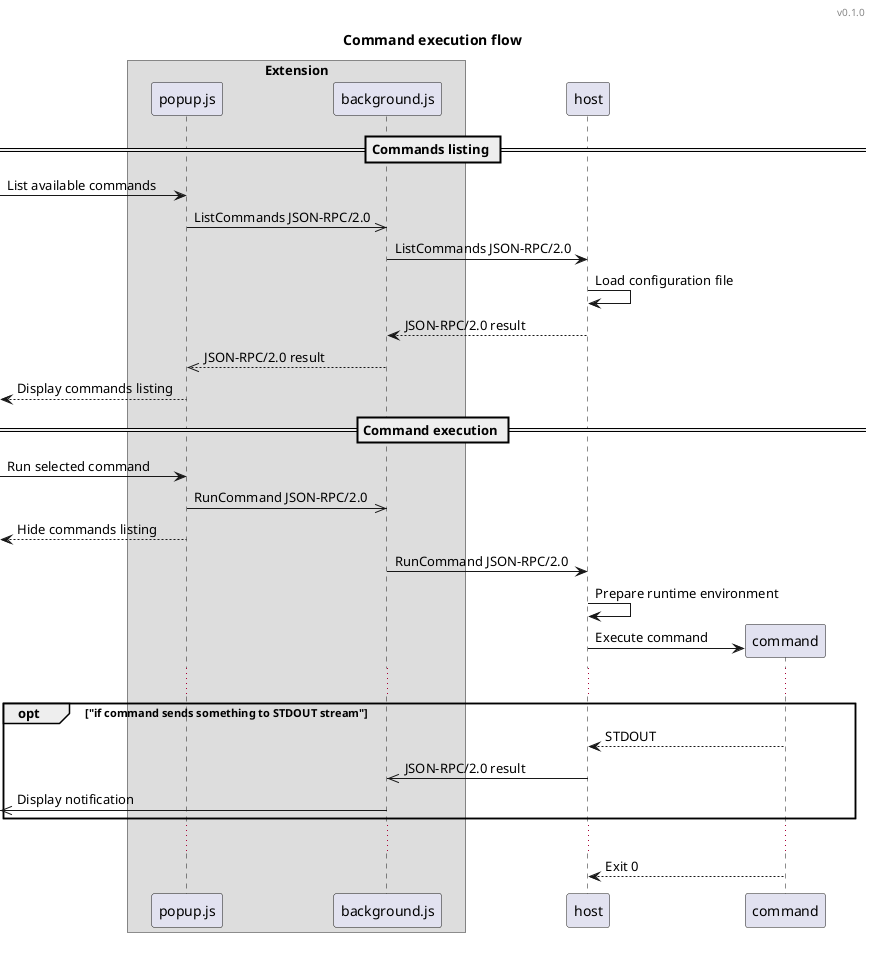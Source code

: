 @startuml
skinparam ParticipantPadding 20
skinparam BoxPadding 10

header "v0.1.0"
footer ""

title "Command execution flow"
caption ""

box "Extension"
  participant Popup as "popup.js"
  participant Background as "background.js"
end box
participant Host as "host"
participant Command as "command"

== Commands listing ==

[-> Popup : List available commands
Popup ->> Background : ListCommands JSON-RPC/2.0
Background -> Host: ListCommands JSON-RPC/2.0

Host -> Host : Load configuration file
Host --> Background : JSON-RPC/2.0 result

Background -->> Popup : JSON-RPC/2.0 result
Popup -->[ : Display commands listing

== Command execution ==

[-> Popup : Run selected command
Popup ->> Background : RunCommand JSON-RPC/2.0
Popup -->[ : Hide commands listing

Background -> Host : RunCommand JSON-RPC/2.0
Host -> Host : Prepare runtime environment
Host -> Command ** : Execute command
...
opt "if command sends something to STDOUT stream"
  Command --> Host : STDOUT
  Host ->> Background : JSON-RPC/2.0 result
  Background ->>[ : Display notification
end
...
Command --> Host : Exit 0
@enduml
